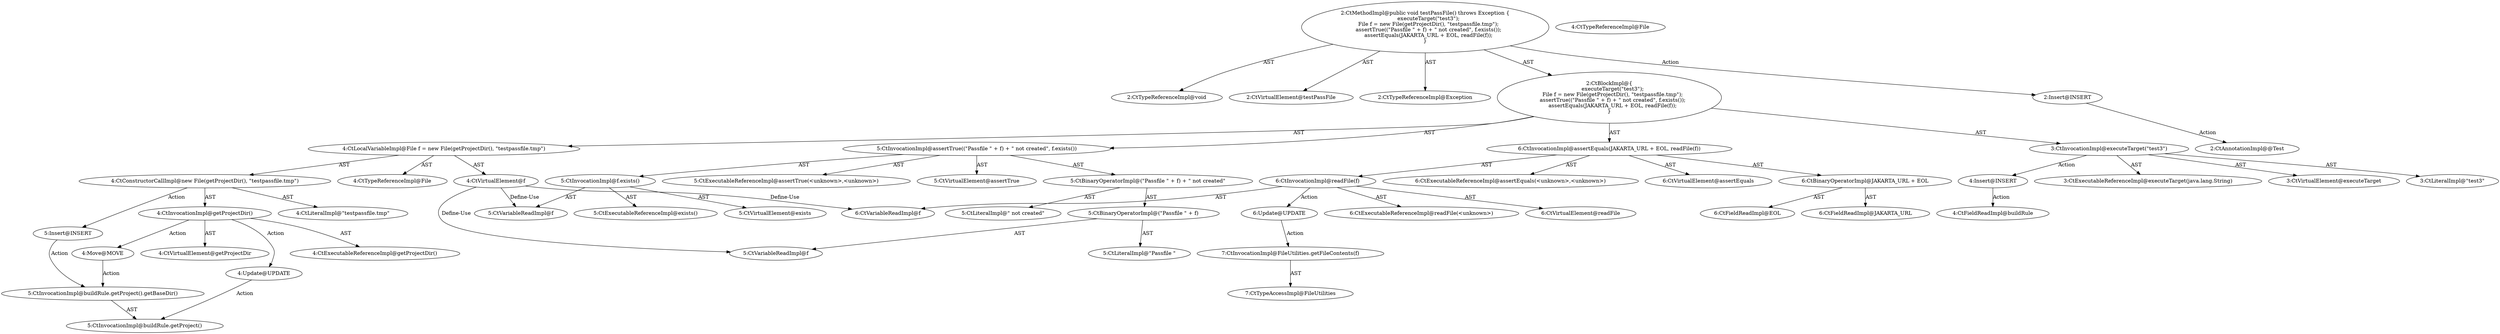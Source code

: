 digraph "testPassFile#?" {
0 [label="2:CtTypeReferenceImpl@void" shape=ellipse]
1 [label="2:CtVirtualElement@testPassFile" shape=ellipse]
2 [label="2:CtTypeReferenceImpl@Exception" shape=ellipse]
3 [label="3:CtExecutableReferenceImpl@executeTarget(java.lang.String)" shape=ellipse]
4 [label="3:CtVirtualElement@executeTarget" shape=ellipse]
5 [label="3:CtLiteralImpl@\"test3\"" shape=ellipse]
6 [label="3:CtInvocationImpl@executeTarget(\"test3\")" shape=ellipse]
7 [label="4:CtTypeReferenceImpl@File" shape=ellipse]
8 [label="4:CtTypeReferenceImpl@File" shape=ellipse]
9 [label="4:CtExecutableReferenceImpl@getProjectDir()" shape=ellipse]
10 [label="4:CtVirtualElement@getProjectDir" shape=ellipse]
11 [label="4:CtInvocationImpl@getProjectDir()" shape=ellipse]
12 [label="4:CtLiteralImpl@\"testpassfile.tmp\"" shape=ellipse]
13 [label="4:CtConstructorCallImpl@new File(getProjectDir(), \"testpassfile.tmp\")" shape=ellipse]
14 [label="4:CtVirtualElement@f" shape=ellipse]
15 [label="4:CtLocalVariableImpl@File f = new File(getProjectDir(), \"testpassfile.tmp\")" shape=ellipse]
16 [label="5:CtExecutableReferenceImpl@assertTrue(<unknown>,<unknown>)" shape=ellipse]
17 [label="5:CtVirtualElement@assertTrue" shape=ellipse]
18 [label="5:CtLiteralImpl@\"Passfile \"" shape=ellipse]
19 [label="5:CtVariableReadImpl@f" shape=ellipse]
20 [label="5:CtBinaryOperatorImpl@(\"Passfile \" + f)" shape=ellipse]
21 [label="5:CtLiteralImpl@\" not created\"" shape=ellipse]
22 [label="5:CtBinaryOperatorImpl@(\"Passfile \" + f) + \" not created\"" shape=ellipse]
23 [label="5:CtExecutableReferenceImpl@exists()" shape=ellipse]
24 [label="5:CtVirtualElement@exists" shape=ellipse]
25 [label="5:CtVariableReadImpl@f" shape=ellipse]
26 [label="5:CtInvocationImpl@f.exists()" shape=ellipse]
27 [label="5:CtInvocationImpl@assertTrue((\"Passfile \" + f) + \" not created\", f.exists())" shape=ellipse]
28 [label="6:CtExecutableReferenceImpl@assertEquals(<unknown>,<unknown>)" shape=ellipse]
29 [label="6:CtVirtualElement@assertEquals" shape=ellipse]
30 [label="6:CtFieldReadImpl@JAKARTA_URL" shape=ellipse]
31 [label="6:CtFieldReadImpl@EOL" shape=ellipse]
32 [label="6:CtBinaryOperatorImpl@JAKARTA_URL + EOL" shape=ellipse]
33 [label="6:CtExecutableReferenceImpl@readFile(<unknown>)" shape=ellipse]
34 [label="6:CtVirtualElement@readFile" shape=ellipse]
35 [label="6:CtVariableReadImpl@f" shape=ellipse]
36 [label="6:CtInvocationImpl@readFile(f)" shape=ellipse]
37 [label="6:CtInvocationImpl@assertEquals(JAKARTA_URL + EOL, readFile(f))" shape=ellipse]
38 [label="2:CtBlockImpl@\{
    executeTarget(\"test3\");
    File f = new File(getProjectDir(), \"testpassfile.tmp\");
    assertTrue((\"Passfile \" + f) + \" not created\", f.exists());
    assertEquals(JAKARTA_URL + EOL, readFile(f));
\}" shape=ellipse]
39 [label="2:CtMethodImpl@public void testPassFile() throws Exception \{
    executeTarget(\"test3\");
    File f = new File(getProjectDir(), \"testpassfile.tmp\");
    assertTrue((\"Passfile \" + f) + \" not created\", f.exists());
    assertEquals(JAKARTA_URL + EOL, readFile(f));
\}" shape=ellipse]
40 [label="6:Update@UPDATE" shape=ellipse]
41 [label="7:CtInvocationImpl@FileUtilities.getFileContents(f)" shape=ellipse]
42 [label="7:CtTypeAccessImpl@FileUtilities" shape=ellipse]
43 [label="4:Update@UPDATE" shape=ellipse]
44 [label="5:CtInvocationImpl@buildRule.getProject()" shape=ellipse]
45 [label="2:Insert@INSERT" shape=ellipse]
46 [label="2:CtAnnotationImpl@@Test" shape=ellipse]
47 [label="4:Insert@INSERT" shape=ellipse]
48 [label="4:CtFieldReadImpl@buildRule" shape=ellipse]
49 [label="5:Insert@INSERT" shape=ellipse]
50 [label="5:CtInvocationImpl@buildRule.getProject().getBaseDir()" shape=ellipse]
51 [label="4:Move@MOVE" shape=ellipse]
6 -> 4 [label="AST"];
6 -> 3 [label="AST"];
6 -> 5 [label="AST"];
6 -> 47 [label="Action"];
11 -> 10 [label="AST"];
11 -> 9 [label="AST"];
11 -> 43 [label="Action"];
11 -> 51 [label="Action"];
13 -> 11 [label="AST"];
13 -> 12 [label="AST"];
13 -> 49 [label="Action"];
14 -> 19 [label="Define-Use"];
14 -> 25 [label="Define-Use"];
14 -> 35 [label="Define-Use"];
15 -> 14 [label="AST"];
15 -> 7 [label="AST"];
15 -> 13 [label="AST"];
20 -> 18 [label="AST"];
20 -> 19 [label="AST"];
22 -> 20 [label="AST"];
22 -> 21 [label="AST"];
26 -> 24 [label="AST"];
26 -> 25 [label="AST"];
26 -> 23 [label="AST"];
27 -> 17 [label="AST"];
27 -> 16 [label="AST"];
27 -> 22 [label="AST"];
27 -> 26 [label="AST"];
32 -> 30 [label="AST"];
32 -> 31 [label="AST"];
36 -> 34 [label="AST"];
36 -> 33 [label="AST"];
36 -> 35 [label="AST"];
36 -> 40 [label="Action"];
37 -> 29 [label="AST"];
37 -> 28 [label="AST"];
37 -> 32 [label="AST"];
37 -> 36 [label="AST"];
38 -> 6 [label="AST"];
38 -> 15 [label="AST"];
38 -> 27 [label="AST"];
38 -> 37 [label="AST"];
39 -> 1 [label="AST"];
39 -> 0 [label="AST"];
39 -> 2 [label="AST"];
39 -> 38 [label="AST"];
39 -> 45 [label="Action"];
40 -> 41 [label="Action"];
41 -> 42 [label="AST"];
43 -> 44 [label="Action"];
45 -> 46 [label="Action"];
47 -> 48 [label="Action"];
49 -> 50 [label="Action"];
50 -> 44 [label="AST"];
51 -> 50 [label="Action"];
}
